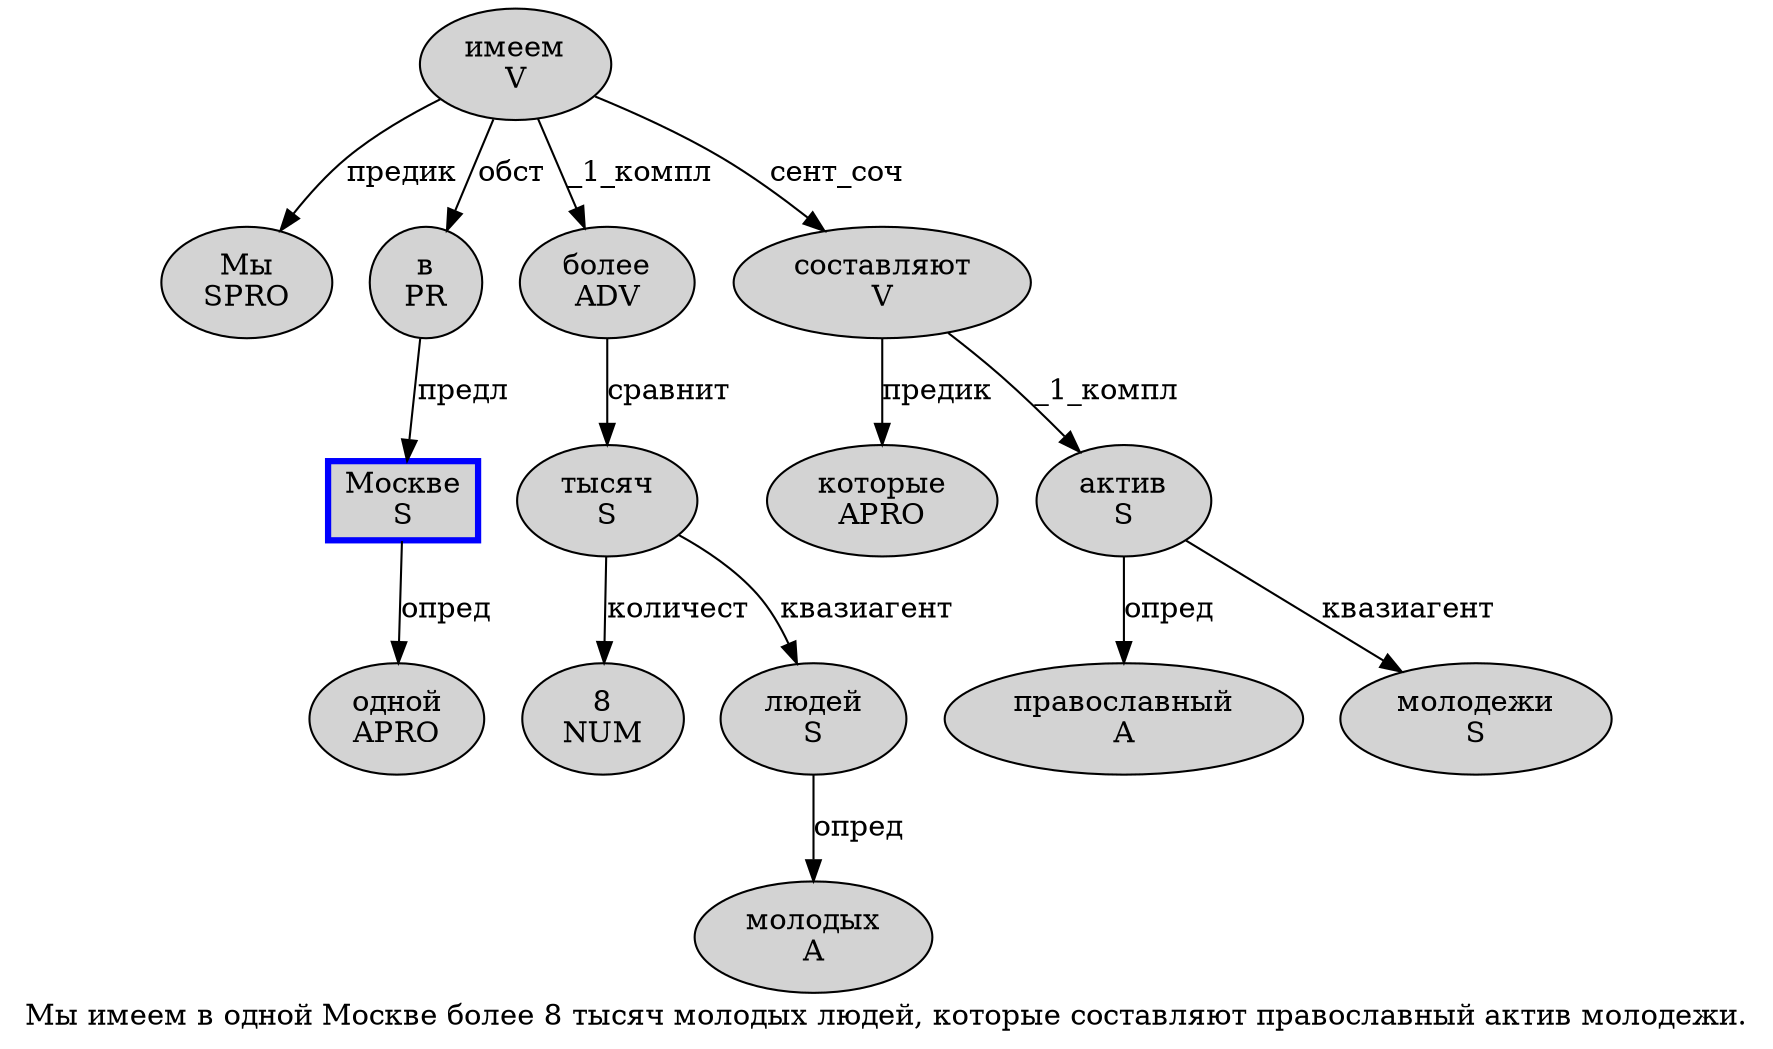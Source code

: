 digraph SENTENCE_1600 {
	graph [label="Мы имеем в одной Москве более 8 тысяч молодых людей, которые составляют православный актив молодежи."]
	node [style=filled]
		0 [label="Мы
SPRO" color="" fillcolor=lightgray penwidth=1 shape=ellipse]
		1 [label="имеем
V" color="" fillcolor=lightgray penwidth=1 shape=ellipse]
		2 [label="в
PR" color="" fillcolor=lightgray penwidth=1 shape=ellipse]
		3 [label="одной
APRO" color="" fillcolor=lightgray penwidth=1 shape=ellipse]
		4 [label="Москве
S" color=blue fillcolor=lightgray penwidth=3 shape=box]
		5 [label="более
ADV" color="" fillcolor=lightgray penwidth=1 shape=ellipse]
		6 [label="8
NUM" color="" fillcolor=lightgray penwidth=1 shape=ellipse]
		7 [label="тысяч
S" color="" fillcolor=lightgray penwidth=1 shape=ellipse]
		8 [label="молодых
A" color="" fillcolor=lightgray penwidth=1 shape=ellipse]
		9 [label="людей
S" color="" fillcolor=lightgray penwidth=1 shape=ellipse]
		11 [label="которые
APRO" color="" fillcolor=lightgray penwidth=1 shape=ellipse]
		12 [label="составляют
V" color="" fillcolor=lightgray penwidth=1 shape=ellipse]
		13 [label="православный
A" color="" fillcolor=lightgray penwidth=1 shape=ellipse]
		14 [label="актив
S" color="" fillcolor=lightgray penwidth=1 shape=ellipse]
		15 [label="молодежи
S" color="" fillcolor=lightgray penwidth=1 shape=ellipse]
			4 -> 3 [label="опред"]
			14 -> 13 [label="опред"]
			14 -> 15 [label="квазиагент"]
			12 -> 11 [label="предик"]
			12 -> 14 [label="_1_компл"]
			7 -> 6 [label="количест"]
			7 -> 9 [label="квазиагент"]
			1 -> 0 [label="предик"]
			1 -> 2 [label="обст"]
			1 -> 5 [label="_1_компл"]
			1 -> 12 [label="сент_соч"]
			2 -> 4 [label="предл"]
			5 -> 7 [label="сравнит"]
			9 -> 8 [label="опред"]
}